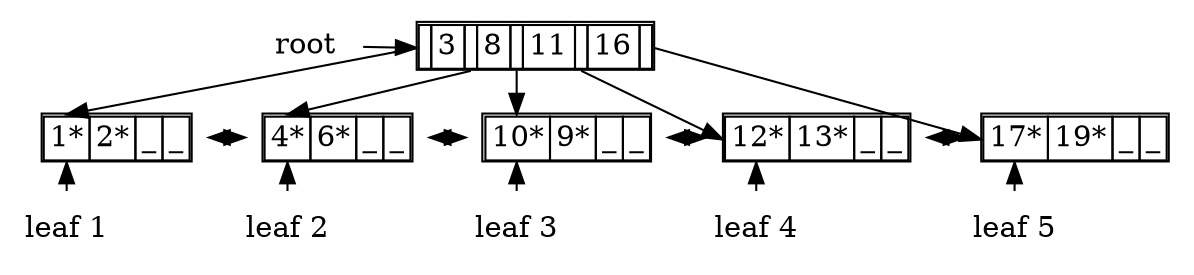 digraph G
{
    splines=false
    ranksep="0.1"
    nodespe="0.1"
    root_node
    [
        shape = none
        label = <<table border="1" cellborder="1" cellspacing="0">
                    <tr>
                        <td port="connector0"></td>
                        <td port="key0">3</td>
                        <td port="connector1"></td>
                        <td port="key1">8</td>
                        <td port="connector2"></td>
                        <td port="key2">11</td>
                        <td port="connector3"></td>
                        <td port="key3">16</td>
                        <td port="connector4"></td>
                    </tr>
                </table>>
    ]
    leaf_node_1
    [
        shape = none
        label = <<table border="1" cellborder="1" cellspacing="0">
                    <tr>
                        <td port="key0">1*</td>
                        <td port="key1">2*</td>
                        <td port="key2">_</td>
                        <td port="key3">_</td>
                    </tr>
                </table>>
    ]
    leaf_node_2
    [
        shape = none
        label = <<table border="1" cellborder="1" cellspacing="0">
                    <tr>
                        <td port="key0">4*</td>
                        <td port="key1">6*</td>
                        <td port="key2">_</td>
                        <td port="key3">_</td>
                    </tr>
                </table>>
    ]
    leaf_node_3
    [
        shape = none
        label = <<table border="1" cellborder="1" cellspacing="0">
                    <tr>
                        <td port="key0">10*</td>
                        <td port="key1">9*</td>
                        <td port="key2">_</td>
                        <td port="key3">_</td>
                    </tr>
                </table>>
    ]
    leaf_node_4
    [
        shape = none
        label = <<table border="1" cellborder="1" cellspacing="0">
                    <tr>
                        <td port="key0">12*</td>
                        <td port="key1">13*</td>
                        <td port="key2">_</td>
                        <td port="key3">_</td>
                    </tr>
                </table>>
    ]
    leaf_node_5
    [
        shape = none
        label = <<table border="1" cellborder="1" cellspacing="0">
                    <tr>
                        <td port="key0">17*</td>
                        <td port="key1">19*</td>
                        <td port="key2">_</td>
                        <td port="key3">_</td>
                    </tr>
                </table>>
    ]

    root_label [ shape = none label="root" ]
    root_label -> root_node:"connector0"

    root_node:"connector0" -> leaf_node_1:"key0" 
    root_node:"connector1" -> leaf_node_2:"key0"
    root_node:"connector2" -> leaf_node_3:"key0"
    root_node:"connector3" -> leaf_node_4:"key0" 
    root_node:"connector4" -> leaf_node_5:"key0" 

    leaf_1_label [ shape=none label="leaf 1"]
    leaf_1_label -> leaf_node_1:"key0"
    leaf_2_label [ shape=none label="leaf 2"]
    leaf_2_label -> leaf_node_2:"key0"
    leaf_3_label [ shape=none label="leaf 3"]
    leaf_3_label -> leaf_node_3:"key0"
    leaf_4_label [ shape=none label="leaf 4"]
    leaf_4_label -> leaf_node_4:"key0"
    leaf_5_label [ shape=none label="leaf 5"]
    leaf_5_label -> leaf_node_5:"key0"

    // make invisible ranks
    leaf_1_label -> leaf_2_label -> leaf_3_label -> leaf_4_label -> leaf_5_label [style=invis constraint=false];
    leaf_node_1 -> leaf_node_2 -> leaf_node_3 -> leaf_node_4 -> leaf_node_5 [dir="both" constraint=false];

    {rank=min; root_label root_node}
    {rank=same; leaf_node_1 leaf_node_2 leaf_node_3 leaf_node_4 leaf_node_5}
    {rank=max; leaf_1_label leaf_2_label leaf_3_label leaf_4_label leaf_5_label }
}
